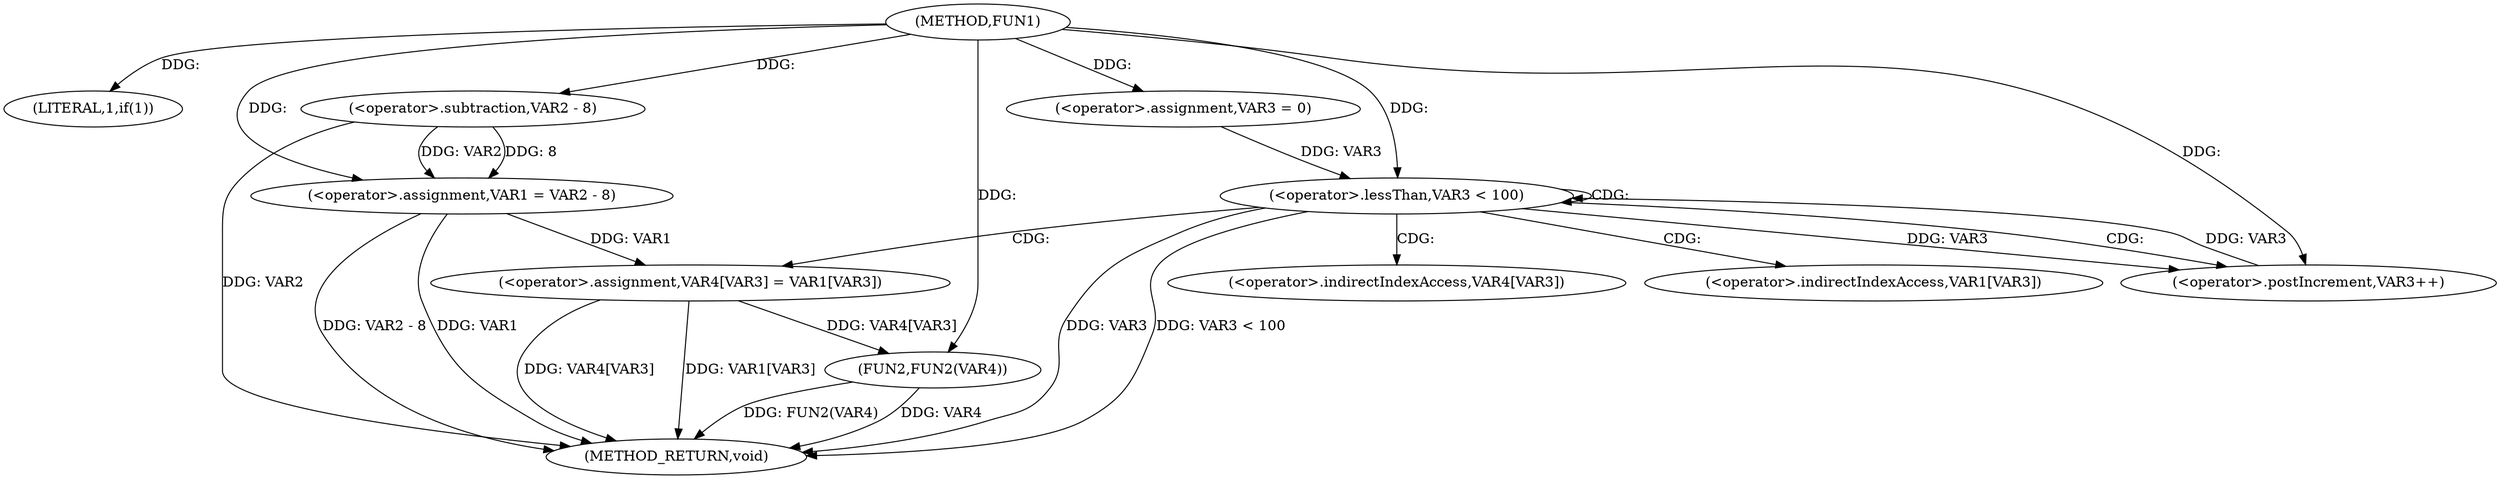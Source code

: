 digraph FUN1 {  
"1000100" [label = "(METHOD,FUN1)" ]
"1000134" [label = "(METHOD_RETURN,void)" ]
"1000105" [label = "(LITERAL,1,if(1))" ]
"1000107" [label = "(<operator>.assignment,VAR1 = VAR2 - 8)" ]
"1000109" [label = "(<operator>.subtraction,VAR2 - 8)" ]
"1000116" [label = "(<operator>.assignment,VAR3 = 0)" ]
"1000119" [label = "(<operator>.lessThan,VAR3 < 100)" ]
"1000122" [label = "(<operator>.postIncrement,VAR3++)" ]
"1000125" [label = "(<operator>.assignment,VAR4[VAR3] = VAR1[VAR3])" ]
"1000132" [label = "(FUN2,FUN2(VAR4))" ]
"1000126" [label = "(<operator>.indirectIndexAccess,VAR4[VAR3])" ]
"1000129" [label = "(<operator>.indirectIndexAccess,VAR1[VAR3])" ]
  "1000125" -> "1000134"  [ label = "DDG: VAR4[VAR3]"] 
  "1000107" -> "1000134"  [ label = "DDG: VAR1"] 
  "1000132" -> "1000134"  [ label = "DDG: FUN2(VAR4)"] 
  "1000125" -> "1000134"  [ label = "DDG: VAR1[VAR3]"] 
  "1000132" -> "1000134"  [ label = "DDG: VAR4"] 
  "1000119" -> "1000134"  [ label = "DDG: VAR3 < 100"] 
  "1000107" -> "1000134"  [ label = "DDG: VAR2 - 8"] 
  "1000109" -> "1000134"  [ label = "DDG: VAR2"] 
  "1000119" -> "1000134"  [ label = "DDG: VAR3"] 
  "1000100" -> "1000105"  [ label = "DDG: "] 
  "1000109" -> "1000107"  [ label = "DDG: VAR2"] 
  "1000109" -> "1000107"  [ label = "DDG: 8"] 
  "1000100" -> "1000107"  [ label = "DDG: "] 
  "1000100" -> "1000109"  [ label = "DDG: "] 
  "1000100" -> "1000116"  [ label = "DDG: "] 
  "1000116" -> "1000119"  [ label = "DDG: VAR3"] 
  "1000122" -> "1000119"  [ label = "DDG: VAR3"] 
  "1000100" -> "1000119"  [ label = "DDG: "] 
  "1000119" -> "1000122"  [ label = "DDG: VAR3"] 
  "1000100" -> "1000122"  [ label = "DDG: "] 
  "1000107" -> "1000125"  [ label = "DDG: VAR1"] 
  "1000125" -> "1000132"  [ label = "DDG: VAR4[VAR3]"] 
  "1000100" -> "1000132"  [ label = "DDG: "] 
  "1000119" -> "1000129"  [ label = "CDG: "] 
  "1000119" -> "1000125"  [ label = "CDG: "] 
  "1000119" -> "1000119"  [ label = "CDG: "] 
  "1000119" -> "1000122"  [ label = "CDG: "] 
  "1000119" -> "1000126"  [ label = "CDG: "] 
}
